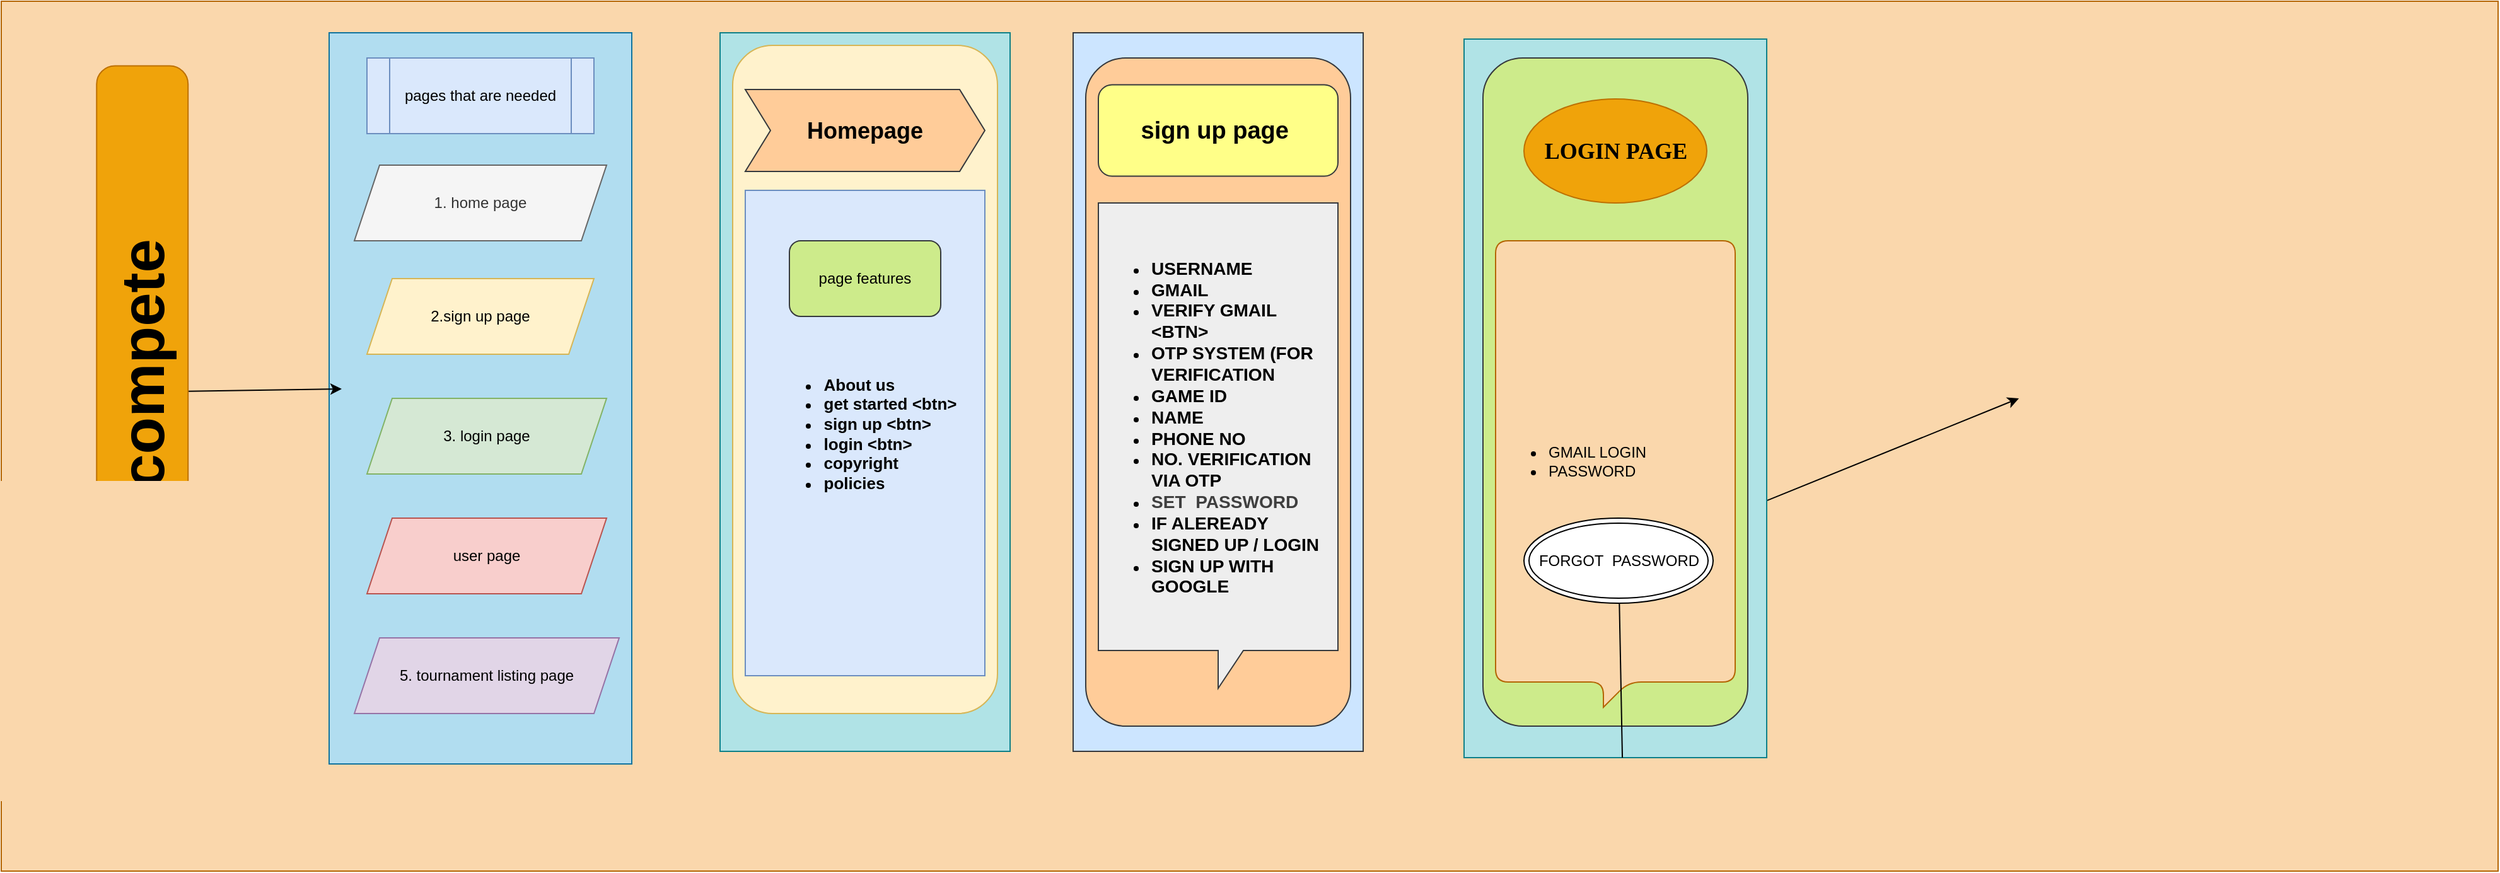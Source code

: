 <mxfile>
    <diagram id="w3RBmg8Rn5PBKGlIHb5t" name="Page-1">
        <mxGraphModel dx="2447" dy="1028" grid="1" gridSize="10" guides="1" tooltips="1" connect="1" arrows="1" fold="1" page="1" pageScale="1" pageWidth="850" pageHeight="1100" math="0" shadow="0">
            <root>
                <mxCell id="0"/>
                <mxCell id="1" parent="0"/>
                <mxCell id="2" value="" style="whiteSpace=wrap;html=1;movable=0;resizable=0;rotatable=0;deletable=0;editable=0;locked=1;connectable=0;fillColor=#fad7ac;strokeColor=#b46504;" vertex="1" parent="1">
                    <mxGeometry x="-40" y="15" width="1980" height="690" as="geometry"/>
                </mxCell>
                <mxCell id="16" value="" style="whiteSpace=wrap;html=1;fillColor=#b1ddf0;strokeColor=#10739e;movable=0;resizable=0;rotatable=0;deletable=0;editable=0;locked=1;connectable=0;" vertex="1" parent="1">
                    <mxGeometry x="220" y="40" width="240" height="580" as="geometry"/>
                </mxCell>
                <mxCell id="17" value="user page" style="shape=parallelogram;perimeter=parallelogramPerimeter;whiteSpace=wrap;html=1;fixedSize=1;fillColor=#f8cecc;strokeColor=#b85450;movable=0;resizable=0;rotatable=0;deletable=0;editable=0;locked=1;connectable=0;" vertex="1" parent="1">
                    <mxGeometry x="250" y="425" width="190" height="60" as="geometry"/>
                </mxCell>
                <mxCell id="18" value="3. login page" style="shape=parallelogram;perimeter=parallelogramPerimeter;whiteSpace=wrap;html=1;fixedSize=1;fillColor=#d5e8d4;strokeColor=#82b366;movable=0;resizable=0;rotatable=0;deletable=0;editable=0;locked=1;connectable=0;" vertex="1" parent="1">
                    <mxGeometry x="250" y="330" width="190" height="60" as="geometry"/>
                </mxCell>
                <mxCell id="19" value="2.sign up page" style="shape=parallelogram;perimeter=parallelogramPerimeter;whiteSpace=wrap;html=1;fixedSize=1;fillColor=#fff2cc;strokeColor=#d6b656;movable=0;resizable=0;rotatable=0;deletable=0;editable=0;locked=1;connectable=0;" vertex="1" parent="1">
                    <mxGeometry x="250" y="235" width="180" height="60" as="geometry"/>
                </mxCell>
                <mxCell id="20" value="1. home page" style="shape=parallelogram;perimeter=parallelogramPerimeter;whiteSpace=wrap;html=1;fixedSize=1;size=20;fillColor=#f5f5f5;fontColor=#333333;strokeColor=#666666;movable=0;resizable=0;rotatable=0;deletable=0;editable=0;locked=1;connectable=0;" vertex="1" parent="1">
                    <mxGeometry x="240" y="145" width="200" height="60" as="geometry"/>
                </mxCell>
                <mxCell id="23" value="pages that are needed" style="shape=process;whiteSpace=wrap;html=1;backgroundOutline=1;fillColor=#dae8fc;strokeColor=#6c8ebf;movable=0;resizable=0;rotatable=0;deletable=0;editable=0;locked=1;connectable=0;" vertex="1" parent="1">
                    <mxGeometry x="250" y="60" width="180" height="60" as="geometry"/>
                </mxCell>
                <mxCell id="28" value="" style="whiteSpace=wrap;html=1;fillColor=#b0e3e6;strokeColor=#0e8088;movable=0;resizable=0;rotatable=0;deletable=0;editable=0;locked=1;connectable=0;" vertex="1" parent="1">
                    <mxGeometry x="530" y="40" width="230" height="570" as="geometry"/>
                </mxCell>
                <mxCell id="30" value="" style="rounded=1;whiteSpace=wrap;html=1;fillColor=#fff2cc;strokeColor=#d6b656;movable=0;resizable=0;rotatable=0;deletable=0;editable=0;locked=1;connectable=0;" vertex="1" parent="1">
                    <mxGeometry x="540" y="50" width="210" height="530" as="geometry"/>
                </mxCell>
                <mxCell id="31" value="&lt;h2&gt;Homepage&lt;/h2&gt;" style="shape=step;perimeter=stepPerimeter;whiteSpace=wrap;html=1;fixedSize=1;fillColor=#ffcc99;strokeColor=#36393d;" vertex="1" parent="1">
                    <mxGeometry x="550" y="85" width="190" height="65" as="geometry"/>
                </mxCell>
                <mxCell id="32" value="&lt;ul&gt;&lt;li style=&quot;text-align: left;&quot;&gt;&lt;font style=&quot;font-size: 13px;&quot;&gt;&lt;b&gt;About us&amp;nbsp;&lt;/b&gt;&lt;/font&gt;&lt;/li&gt;&lt;li style=&quot;text-align: justify;&quot;&gt;&lt;font style=&quot;font-size: 13px;&quot;&gt;&lt;b&gt;get started &amp;lt;btn&amp;gt;&lt;/b&gt;&lt;/font&gt;&lt;/li&gt;&lt;li style=&quot;text-align: justify;&quot;&gt;&lt;font style=&quot;font-size: 13px;&quot;&gt;&lt;b&gt;sign up &amp;lt;btn&amp;gt;&lt;/b&gt;&lt;/font&gt;&lt;/li&gt;&lt;li style=&quot;text-align: justify;&quot;&gt;&lt;font style=&quot;font-size: 13px;&quot;&gt;&lt;b&gt;login &amp;lt;btn&amp;gt;&lt;/b&gt;&lt;/font&gt;&lt;/li&gt;&lt;li style=&quot;text-align: justify;&quot;&gt;&lt;font style=&quot;font-size: 13px;&quot;&gt;&lt;b&gt;copyright&amp;nbsp;&lt;/b&gt;&lt;/font&gt;&lt;/li&gt;&lt;li style=&quot;text-align: justify;&quot;&gt;&lt;font style=&quot;font-size: 13px;&quot;&gt;&lt;b&gt;policies&lt;/b&gt;&lt;/font&gt;&lt;/li&gt;&lt;/ul&gt;" style="rounded=0;whiteSpace=wrap;html=1;fillColor=#dae8fc;strokeColor=#6c8ebf;movable=0;resizable=0;rotatable=0;deletable=0;editable=0;locked=1;connectable=0;" vertex="1" parent="1">
                    <mxGeometry x="550" y="165" width="190" height="385" as="geometry"/>
                </mxCell>
                <mxCell id="33" value="page features" style="rounded=1;whiteSpace=wrap;html=1;movable=0;resizable=0;rotatable=0;deletable=0;editable=0;locked=1;connectable=0;fillColor=#cdeb8b;strokeColor=#36393d;" vertex="1" parent="1">
                    <mxGeometry x="585" y="205" width="120" height="60" as="geometry"/>
                </mxCell>
                <mxCell id="39" style="edgeStyle=none;html=1;" edge="1" parent="1" source="34">
                    <mxGeometry relative="1" as="geometry">
                        <mxPoint x="230" y="322.5" as="targetPoint"/>
                    </mxGeometry>
                </mxCell>
                <mxCell id="34" value="&lt;h1&gt;ff compete&lt;/h1&gt;" style="rounded=1;whiteSpace=wrap;html=1;arcSize=20;rotation=-90;fontSize=24;fillColor=#f0a30a;fontColor=#000000;strokeColor=#BD7000;movable=0;resizable=0;rotatable=0;deletable=0;editable=0;locked=1;connectable=0;" vertex="1" parent="1">
                    <mxGeometry x="-186.87" y="288.75" width="517.5" height="72.5" as="geometry"/>
                </mxCell>
                <mxCell id="40" value="5. tournament listing page" style="shape=parallelogram;perimeter=parallelogramPerimeter;whiteSpace=wrap;html=1;fixedSize=1;fillColor=#e1d5e7;strokeColor=#9673a6;movable=0;resizable=0;rotatable=0;deletable=0;editable=0;locked=1;connectable=0;" vertex="1" parent="1">
                    <mxGeometry x="240" y="520" width="210" height="60" as="geometry"/>
                </mxCell>
                <mxCell id="41" value="" style="whiteSpace=wrap;html=1;movable=0;resizable=0;rotatable=0;deletable=0;editable=0;locked=1;connectable=0;fillColor=#cce5ff;strokeColor=#36393d;" vertex="1" parent="1">
                    <mxGeometry x="810" y="40" width="230" height="570" as="geometry"/>
                </mxCell>
                <mxCell id="42" value="" style="rounded=1;whiteSpace=wrap;html=1;movable=0;resizable=0;rotatable=0;deletable=0;editable=0;locked=1;connectable=0;fillColor=#ffcc99;strokeColor=#36393d;" vertex="1" parent="1">
                    <mxGeometry x="820" y="60" width="210" height="530" as="geometry"/>
                </mxCell>
                <mxCell id="43" value="&lt;h4&gt;&lt;font style=&quot;font-size: 19px;&quot;&gt;sign up page&amp;nbsp;&lt;/font&gt;&lt;/h4&gt;" style="rounded=1;whiteSpace=wrap;html=1;movable=0;resizable=0;rotatable=0;deletable=0;editable=0;locked=1;connectable=0;fillColor=#ffff88;strokeColor=#36393d;" vertex="1" parent="1">
                    <mxGeometry x="830" y="81.25" width="190" height="72.5" as="geometry"/>
                </mxCell>
                <mxCell id="61" value="&lt;ul&gt;&lt;li&gt;&lt;span style=&quot;font-size: 14.04px;&quot;&gt;&lt;b&gt;USERNAME&lt;/b&gt;&lt;/span&gt;&lt;/li&gt;&lt;li&gt;&lt;span style=&quot;font-size: 14.04px;&quot;&gt;&lt;b&gt;GMAIL&amp;nbsp;&lt;/b&gt;&lt;/span&gt;&lt;/li&gt;&lt;li&gt;&lt;span style=&quot;font-size: 14.04px;&quot;&gt;&lt;b&gt;VERIFY GMAIL &amp;lt;BTN&amp;gt;&lt;/b&gt;&lt;/span&gt;&lt;/li&gt;&lt;li&gt;&lt;span style=&quot;font-size: 14.04px;&quot;&gt;&lt;b&gt;OTP SYSTEM (FOR VERIFICATION&lt;/b&gt;&lt;/span&gt;&lt;b style=&quot;color: rgb(63, 63, 63); background-color: transparent; font-size: 14.04px;&quot;&gt;&amp;nbsp;&lt;/b&gt;&lt;/li&gt;&lt;li&gt;&lt;span style=&quot;font-size: 14.04px;&quot;&gt;&lt;b&gt;GAME ID&lt;/b&gt;&lt;/span&gt;&lt;/li&gt;&lt;li&gt;&lt;span style=&quot;font-size: 14.04px;&quot;&gt;&lt;b&gt;NAME&lt;/b&gt;&lt;/span&gt;&lt;/li&gt;&lt;li&gt;&lt;span style=&quot;font-size: 14.04px;&quot;&gt;&lt;b&gt;PHONE NO&amp;nbsp;&lt;/b&gt;&lt;/span&gt;&lt;/li&gt;&lt;li&gt;&lt;span style=&quot;font-size: 14.04px;&quot;&gt;&lt;b&gt;NO. VERIFICATION VIA OTP&lt;/b&gt;&lt;/span&gt;&lt;/li&gt;&lt;li&gt;&lt;b style=&quot;color: rgb(63, 63, 63); font-size: 14.04px; background-color: transparent;&quot;&gt;SET&amp;nbsp; PASSWORD&lt;/b&gt;&lt;/li&gt;&lt;li&gt;&lt;span style=&quot;font-size: 14.04px;&quot;&gt;&lt;b&gt;IF ALEREADY SIGNED UP / LOGIN&lt;/b&gt;&lt;/span&gt;&lt;/li&gt;&lt;li&gt;&lt;span style=&quot;font-size: 14.04px;&quot;&gt;&lt;b&gt;SIGN UP WITH GOOGLE&lt;/b&gt;&lt;/span&gt;&lt;/li&gt;&lt;/ul&gt;" style="shape=callout;whiteSpace=wrap;html=1;perimeter=calloutPerimeter;movable=1;resizable=1;rotatable=1;deletable=1;editable=1;locked=0;connectable=1;fillColor=#eeeeee;strokeColor=#36393d;align=left;" vertex="1" parent="1">
                    <mxGeometry x="830" y="175" width="190" height="385" as="geometry"/>
                </mxCell>
                <mxCell id="70" style="edgeStyle=none;html=1;fontFamily=Helvetica;fontSize=12;fontColor=default;" edge="1" parent="1" source="68">
                    <mxGeometry relative="1" as="geometry">
                        <mxPoint x="1560" y="330" as="targetPoint"/>
                    </mxGeometry>
                </mxCell>
                <mxCell id="64" value="" style="rounded=0;whiteSpace=wrap;html=1;strokeColor=#0e8088;align=center;verticalAlign=middle;fontFamily=Helvetica;fontSize=12;fontColor=default;fillColor=#b0e3e6;movable=0;resizable=0;rotatable=0;deletable=0;editable=0;locked=1;connectable=0;" vertex="1" parent="1">
                    <mxGeometry x="1120" y="45" width="240" height="570" as="geometry"/>
                </mxCell>
                <mxCell id="65" value="" style="rounded=1;whiteSpace=wrap;html=1;align=center;verticalAlign=middle;fontFamily=Helvetica;fontSize=12;fillColor=#cdeb8b;strokeColor=#36393d;" vertex="1" parent="1">
                    <mxGeometry x="1135" y="60" width="210" height="530" as="geometry"/>
                </mxCell>
                <mxCell id="66" value="&lt;ul&gt;&lt;li&gt;GMAIL LOGIN&lt;/li&gt;&lt;li&gt;PASSWORD&lt;/li&gt;&lt;/ul&gt;" style="shape=callout;whiteSpace=wrap;html=1;perimeter=calloutPerimeter;rounded=1;strokeColor=#b46504;align=left;verticalAlign=middle;fontFamily=Helvetica;fontSize=12;fillColor=#fad7ac;size=20;position=0.45;position2=0.45;" vertex="1" parent="1">
                    <mxGeometry x="1145" y="205" width="190" height="370" as="geometry"/>
                </mxCell>
                <mxCell id="67" value="&lt;h2&gt;&lt;font face=&quot;Comic Sans MS&quot;&gt;LOGIN PAGE&lt;/font&gt;&lt;/h2&gt;" style="ellipse;whiteSpace=wrap;html=1;rounded=1;strokeColor=#BD7000;align=center;verticalAlign=middle;fontFamily=Helvetica;fontSize=12;fillColor=#f0a30a;fontColor=#000000;" vertex="1" parent="1">
                    <mxGeometry x="1167.5" y="92.5" width="145" height="82.5" as="geometry"/>
                </mxCell>
                <mxCell id="71" value="" style="edgeStyle=none;html=1;fontFamily=Helvetica;fontSize=12;fontColor=default;" edge="1" parent="1" source="64" target="68">
                    <mxGeometry relative="1" as="geometry">
                        <mxPoint x="1560" y="330" as="targetPoint"/>
                        <mxPoint x="1360" y="330" as="sourcePoint"/>
                    </mxGeometry>
                </mxCell>
                <mxCell id="68" value="FORGOT&amp;nbsp; PASSWORD" style="ellipse;shape=doubleEllipse;whiteSpace=wrap;html=1;rounded=1;strokeColor=default;align=center;verticalAlign=middle;fontFamily=Helvetica;fontSize=12;fontColor=default;fillColor=default;" vertex="1" parent="1">
                    <mxGeometry x="1167.5" y="425" width="150" height="67.5" as="geometry"/>
                </mxCell>
            </root>
        </mxGraphModel>
    </diagram>
</mxfile>